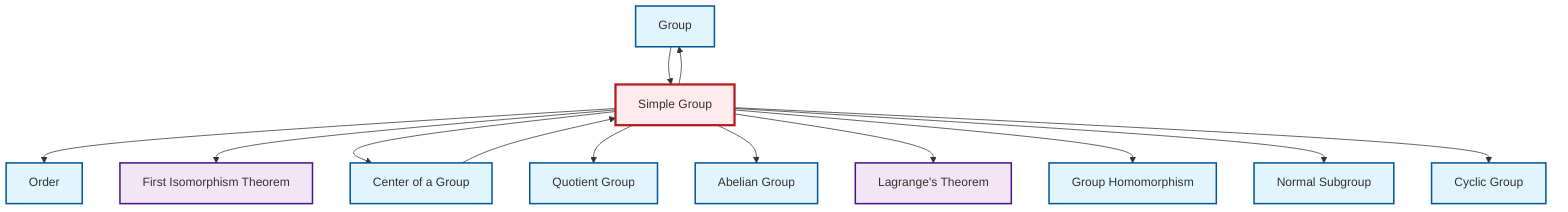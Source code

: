 graph TD
    classDef definition fill:#e1f5fe,stroke:#01579b,stroke-width:2px
    classDef theorem fill:#f3e5f5,stroke:#4a148c,stroke-width:2px
    classDef axiom fill:#fff3e0,stroke:#e65100,stroke-width:2px
    classDef example fill:#e8f5e9,stroke:#1b5e20,stroke-width:2px
    classDef current fill:#ffebee,stroke:#b71c1c,stroke-width:3px
    def-cyclic-group["Cyclic Group"]:::definition
    def-homomorphism["Group Homomorphism"]:::definition
    def-order["Order"]:::definition
    thm-lagrange["Lagrange's Theorem"]:::theorem
    thm-first-isomorphism["First Isomorphism Theorem"]:::theorem
    def-normal-subgroup["Normal Subgroup"]:::definition
    def-group["Group"]:::definition
    def-quotient-group["Quotient Group"]:::definition
    def-abelian-group["Abelian Group"]:::definition
    def-center-of-group["Center of a Group"]:::definition
    def-simple-group["Simple Group"]:::definition
    def-simple-group --> def-order
    def-simple-group --> thm-first-isomorphism
    def-simple-group --> def-group
    def-simple-group --> def-center-of-group
    def-center-of-group --> def-simple-group
    def-simple-group --> def-quotient-group
    def-group --> def-simple-group
    def-simple-group --> def-abelian-group
    def-simple-group --> thm-lagrange
    def-simple-group --> def-homomorphism
    def-simple-group --> def-normal-subgroup
    def-simple-group --> def-cyclic-group
    class def-simple-group current